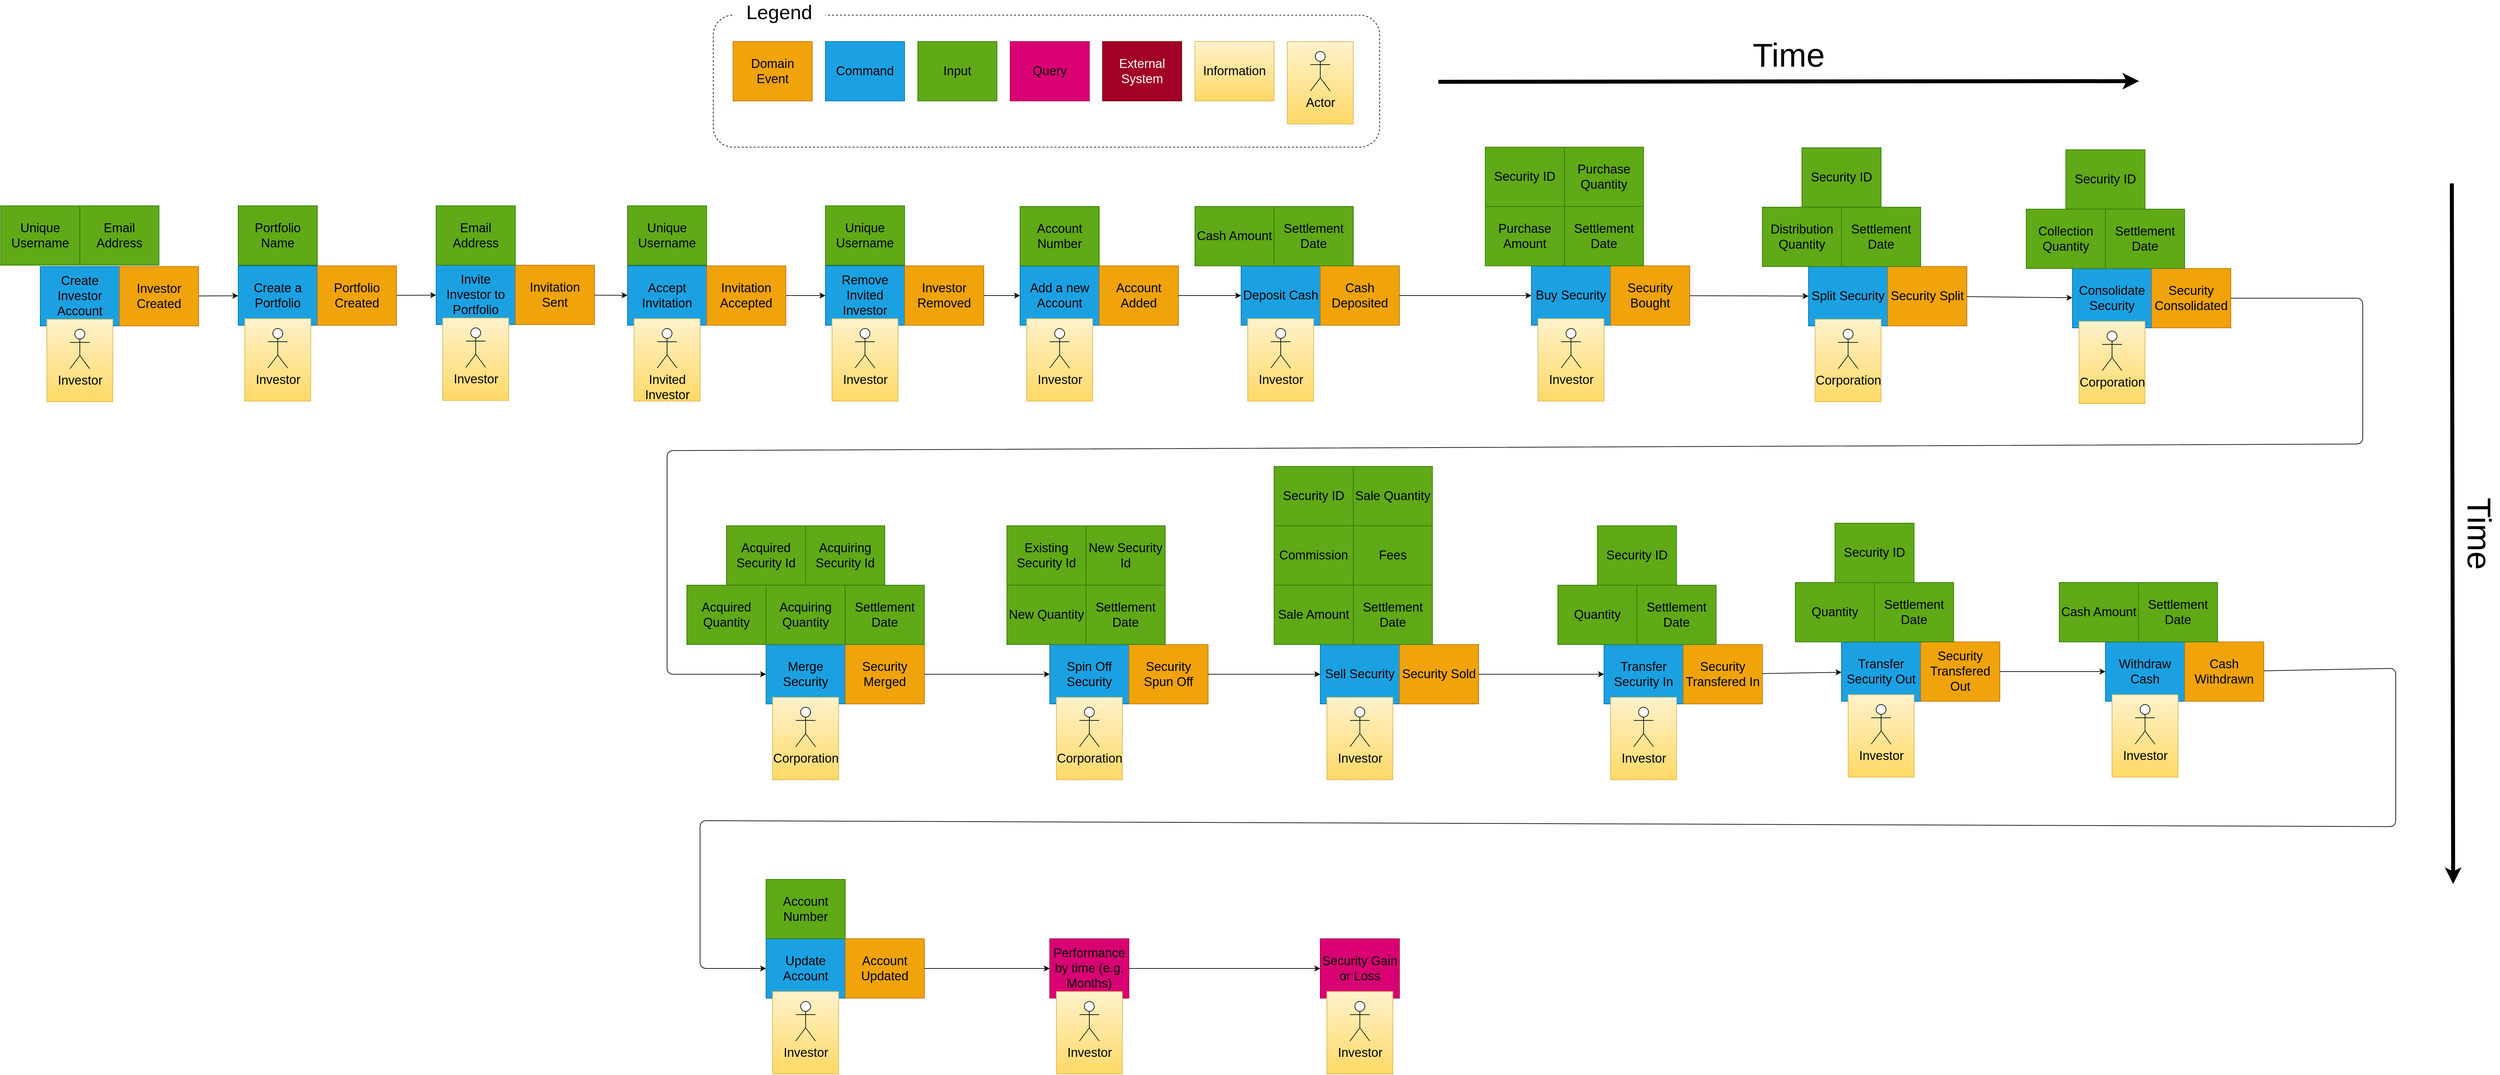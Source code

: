 <mxfile version="14.5.1" type="device"><diagram id="e-XVsF-e4prdZultvTFo" name="Activity Events"><mxGraphModel dx="4696" dy="1121" grid="1" gridSize="10" guides="1" tooltips="1" connect="1" arrows="1" fold="1" page="1" pageScale="1" pageWidth="1100" pageHeight="850" math="0" shadow="0"><root><mxCell id="0"/><mxCell id="1" parent="0"/><mxCell id="ufuVT2gkqJfgf_uvMrGR-17" value="Create a Portfolio" style="rounded=0;whiteSpace=wrap;html=1;fillColor=#1ba1e2;strokeColor=#006EAF;fontSize=19;" parent="1" vertex="1"><mxGeometry x="-2420" y="590" width="120" height="90" as="geometry"/></mxCell><mxCell id="ufuVT2gkqJfgf_uvMrGR-1" value="" style="rounded=1;whiteSpace=wrap;html=1;fontSize=50;fillColor=none;dashed=1;" parent="1" vertex="1"><mxGeometry x="-1700" y="210" width="1010" height="200" as="geometry"/></mxCell><mxCell id="ufuVT2gkqJfgf_uvMrGR-2" value="Domain Event" style="rounded=0;whiteSpace=wrap;html=1;fillColor=#f0a30a;strokeColor=#BD7000;fontSize=19;" parent="1" vertex="1"><mxGeometry x="-1670" y="250" width="120" height="90" as="geometry"/></mxCell><mxCell id="ufuVT2gkqJfgf_uvMrGR-3" value="Command" style="rounded=0;whiteSpace=wrap;html=1;fillColor=#1ba1e2;strokeColor=#006EAF;fontSize=19;" parent="1" vertex="1"><mxGeometry x="-1530" y="250" width="120" height="90" as="geometry"/></mxCell><mxCell id="ufuVT2gkqJfgf_uvMrGR-4" value="Input" style="rounded=0;whiteSpace=wrap;html=1;fillColor=#60a917;strokeColor=#2D7600;fontSize=19;" parent="1" vertex="1"><mxGeometry x="-1390" y="250" width="120" height="90" as="geometry"/></mxCell><mxCell id="ufuVT2gkqJfgf_uvMrGR-5" value="Query" style="rounded=0;whiteSpace=wrap;html=1;fillColor=#d80073;strokeColor=#A50040;fontSize=19;" parent="1" vertex="1"><mxGeometry x="-1250" y="250" width="120" height="90" as="geometry"/></mxCell><mxCell id="ufuVT2gkqJfgf_uvMrGR-6" value="External System" style="rounded=0;whiteSpace=wrap;html=1;fillColor=#a20025;strokeColor=#6F0000;fontSize=19;fontColor=#ffffff;" parent="1" vertex="1"><mxGeometry x="-1110" y="250" width="120" height="90" as="geometry"/></mxCell><mxCell id="ufuVT2gkqJfgf_uvMrGR-7" value="Information" style="rounded=0;whiteSpace=wrap;html=1;fillColor=#fff2cc;strokeColor=#d6b656;fontSize=19;gradientColor=#ffd966;" parent="1" vertex="1"><mxGeometry x="-970" y="250" width="120" height="90" as="geometry"/></mxCell><mxCell id="ufuVT2gkqJfgf_uvMrGR-8" value="" style="group" parent="1" vertex="1" connectable="0"><mxGeometry x="-830" y="250" width="100" height="125" as="geometry"/></mxCell><mxCell id="ufuVT2gkqJfgf_uvMrGR-9" value="" style="group" parent="ufuVT2gkqJfgf_uvMrGR-8" vertex="1" connectable="0"><mxGeometry width="100" height="125" as="geometry"/></mxCell><mxCell id="ufuVT2gkqJfgf_uvMrGR-10" value="" style="rounded=0;whiteSpace=wrap;html=1;fillColor=#fff2cc;strokeColor=#d6b656;fontSize=19;gradientColor=#ffd966;" parent="ufuVT2gkqJfgf_uvMrGR-9" vertex="1"><mxGeometry width="100" height="125" as="geometry"/></mxCell><mxCell id="ufuVT2gkqJfgf_uvMrGR-11" value="Actor" style="shape=umlActor;verticalLabelPosition=bottom;verticalAlign=top;html=1;outlineConnect=0;fontSize=19;" parent="ufuVT2gkqJfgf_uvMrGR-9" vertex="1"><mxGeometry x="35" y="15" width="30" height="60" as="geometry"/></mxCell><mxCell id="ufuVT2gkqJfgf_uvMrGR-12" value="Legend" style="text;html=1;strokeColor=none;align=center;verticalAlign=middle;whiteSpace=wrap;rounded=0;dashed=1;fontSize=30;fontColor=#000000;fillColor=#ffffff;" parent="1" vertex="1"><mxGeometry x="-1670" y="190" width="140" height="30" as="geometry"/></mxCell><mxCell id="ufuVT2gkqJfgf_uvMrGR-13" value="" style="group" parent="1" vertex="1" connectable="0"><mxGeometry x="-2410" y="670" width="100" height="125" as="geometry"/></mxCell><mxCell id="ufuVT2gkqJfgf_uvMrGR-14" value="" style="group" parent="ufuVT2gkqJfgf_uvMrGR-13" vertex="1" connectable="0"><mxGeometry width="100" height="125" as="geometry"/></mxCell><mxCell id="ufuVT2gkqJfgf_uvMrGR-15" value="" style="rounded=0;whiteSpace=wrap;html=1;fillColor=#fff2cc;strokeColor=#d6b656;fontSize=19;gradientColor=#ffd966;" parent="ufuVT2gkqJfgf_uvMrGR-14" vertex="1"><mxGeometry width="100" height="125" as="geometry"/></mxCell><mxCell id="ufuVT2gkqJfgf_uvMrGR-16" value="Investor" style="shape=umlActor;verticalLabelPosition=bottom;verticalAlign=top;html=1;outlineConnect=0;fontSize=19;" parent="ufuVT2gkqJfgf_uvMrGR-14" vertex="1"><mxGeometry x="35" y="15" width="30" height="60" as="geometry"/></mxCell><mxCell id="ufuVT2gkqJfgf_uvMrGR-18" value="Portfolio Created" style="rounded=0;whiteSpace=wrap;html=1;fillColor=#f0a30a;strokeColor=#BD7000;fontSize=19;" parent="1" vertex="1"><mxGeometry x="-2300" y="590" width="120" height="90" as="geometry"/></mxCell><mxCell id="ufuVT2gkqJfgf_uvMrGR-19" value="Add a new Account" style="rounded=0;whiteSpace=wrap;html=1;fillColor=#1ba1e2;strokeColor=#006EAF;fontSize=19;" parent="1" vertex="1"><mxGeometry x="-1235" y="590" width="120" height="90" as="geometry"/></mxCell><mxCell id="ufuVT2gkqJfgf_uvMrGR-20" value="Account Added" style="rounded=0;whiteSpace=wrap;html=1;fillColor=#f0a30a;strokeColor=#BD7000;fontSize=19;" parent="1" vertex="1"><mxGeometry x="-1115" y="590" width="120" height="90" as="geometry"/></mxCell><mxCell id="ufuVT2gkqJfgf_uvMrGR-21" value="Account Number" style="rounded=0;whiteSpace=wrap;html=1;fillColor=#60a917;strokeColor=#2D7600;fontSize=19;" parent="1" vertex="1"><mxGeometry x="-1235" y="500" width="120" height="90" as="geometry"/></mxCell><mxCell id="ufuVT2gkqJfgf_uvMrGR-23" value="" style="group" parent="1" vertex="1" connectable="0"><mxGeometry x="-1225" y="670" width="100" height="125" as="geometry"/></mxCell><mxCell id="ufuVT2gkqJfgf_uvMrGR-24" value="" style="group" parent="ufuVT2gkqJfgf_uvMrGR-23" vertex="1" connectable="0"><mxGeometry width="100" height="125" as="geometry"/></mxCell><mxCell id="ufuVT2gkqJfgf_uvMrGR-25" value="" style="rounded=0;whiteSpace=wrap;html=1;fillColor=#fff2cc;strokeColor=#d6b656;fontSize=19;gradientColor=#ffd966;" parent="ufuVT2gkqJfgf_uvMrGR-24" vertex="1"><mxGeometry width="100" height="125" as="geometry"/></mxCell><mxCell id="ufuVT2gkqJfgf_uvMrGR-26" value="Investor" style="shape=umlActor;verticalLabelPosition=bottom;verticalAlign=top;html=1;outlineConnect=0;fontSize=19;" parent="ufuVT2gkqJfgf_uvMrGR-24" vertex="1"><mxGeometry x="35" y="15" width="30" height="60" as="geometry"/></mxCell><mxCell id="ufuVT2gkqJfgf_uvMrGR-27" value="" style="endArrow=classic;html=1;" parent="1" source="ufuVT2gkqJfgf_uvMrGR-18" target="249zCn7saWKuu0Rt7aJH-16" edge="1"><mxGeometry width="50" height="50" relative="1" as="geometry"><mxPoint x="-1920" y="799" as="sourcePoint"/><mxPoint x="-1870" y="749" as="targetPoint"/></mxGeometry></mxCell><mxCell id="ufuVT2gkqJfgf_uvMrGR-28" value="" style="group" parent="1" vertex="1" connectable="0"><mxGeometry x="-601" y="260" width="1062" height="51" as="geometry"/></mxCell><mxCell id="ufuVT2gkqJfgf_uvMrGR-29" value="Time" style="text;html=1;strokeColor=none;fillColor=none;align=center;verticalAlign=middle;whiteSpace=wrap;rounded=0;fontSize=50;fontColor=#000000;" parent="ufuVT2gkqJfgf_uvMrGR-28" vertex="1"><mxGeometry x="511" width="40" height="20" as="geometry"/></mxCell><mxCell id="ufuVT2gkqJfgf_uvMrGR-30" value="" style="endArrow=classic;html=1;fontSize=19;fontColor=#000000;strokeWidth=6;" parent="ufuVT2gkqJfgf_uvMrGR-28" edge="1"><mxGeometry width="50" height="50" relative="1" as="geometry"><mxPoint y="51" as="sourcePoint"/><mxPoint x="1062" y="50" as="targetPoint"/></mxGeometry></mxCell><mxCell id="ufuVT2gkqJfgf_uvMrGR-31" value="Deposit Cash" style="rounded=0;whiteSpace=wrap;html=1;fillColor=#1ba1e2;strokeColor=#006EAF;fontSize=19;" parent="1" vertex="1"><mxGeometry x="-900" y="590" width="120" height="90" as="geometry"/></mxCell><mxCell id="ufuVT2gkqJfgf_uvMrGR-32" value="Cash Deposited" style="rounded=0;whiteSpace=wrap;html=1;fillColor=#f0a30a;strokeColor=#BD7000;fontSize=19;" parent="1" vertex="1"><mxGeometry x="-780" y="590" width="120" height="90" as="geometry"/></mxCell><mxCell id="ufuVT2gkqJfgf_uvMrGR-33" value="Cash Amount" style="rounded=0;whiteSpace=wrap;html=1;fillColor=#60a917;strokeColor=#2D7600;fontSize=19;" parent="1" vertex="1"><mxGeometry x="-970" y="500" width="120" height="90" as="geometry"/></mxCell><mxCell id="ufuVT2gkqJfgf_uvMrGR-34" value="" style="group" parent="1" vertex="1" connectable="0"><mxGeometry x="-890" y="670" width="100" height="125" as="geometry"/></mxCell><mxCell id="ufuVT2gkqJfgf_uvMrGR-35" value="" style="group" parent="ufuVT2gkqJfgf_uvMrGR-34" vertex="1" connectable="0"><mxGeometry width="100" height="125" as="geometry"/></mxCell><mxCell id="ufuVT2gkqJfgf_uvMrGR-36" value="" style="rounded=0;whiteSpace=wrap;html=1;fillColor=#fff2cc;strokeColor=#d6b656;fontSize=19;gradientColor=#ffd966;" parent="ufuVT2gkqJfgf_uvMrGR-35" vertex="1"><mxGeometry width="100" height="125" as="geometry"/></mxCell><mxCell id="ufuVT2gkqJfgf_uvMrGR-37" value="Investor" style="shape=umlActor;verticalLabelPosition=bottom;verticalAlign=top;html=1;outlineConnect=0;fontSize=19;" parent="ufuVT2gkqJfgf_uvMrGR-35" vertex="1"><mxGeometry x="35" y="15" width="30" height="60" as="geometry"/></mxCell><mxCell id="ufuVT2gkqJfgf_uvMrGR-38" value="Settlement Date" style="rounded=0;whiteSpace=wrap;html=1;fillColor=#60a917;strokeColor=#2D7600;fontSize=19;" parent="1" vertex="1"><mxGeometry x="-850" y="500" width="120" height="90" as="geometry"/></mxCell><mxCell id="ufuVT2gkqJfgf_uvMrGR-39" value="" style="endArrow=classic;html=1;" parent="1" source="ufuVT2gkqJfgf_uvMrGR-20" target="ufuVT2gkqJfgf_uvMrGR-31" edge="1"><mxGeometry width="50" height="50" relative="1" as="geometry"><mxPoint x="-1430" y="645.0" as="sourcePoint"/><mxPoint x="-1305" y="645.0" as="targetPoint"/></mxGeometry></mxCell><mxCell id="ufuVT2gkqJfgf_uvMrGR-40" value="Buy Security" style="rounded=0;whiteSpace=wrap;html=1;fillColor=#1ba1e2;strokeColor=#006EAF;fontSize=19;" parent="1" vertex="1"><mxGeometry x="-460" y="590" width="120" height="90" as="geometry"/></mxCell><mxCell id="ufuVT2gkqJfgf_uvMrGR-41" value="Security Bought" style="rounded=0;whiteSpace=wrap;html=1;fillColor=#f0a30a;strokeColor=#BD7000;fontSize=19;" parent="1" vertex="1"><mxGeometry x="-340" y="590" width="120" height="90" as="geometry"/></mxCell><mxCell id="ufuVT2gkqJfgf_uvMrGR-42" value="Purchase Amount" style="rounded=0;whiteSpace=wrap;html=1;fillColor=#60a917;strokeColor=#2D7600;fontSize=19;" parent="1" vertex="1"><mxGeometry x="-530" y="500" width="120" height="90" as="geometry"/></mxCell><mxCell id="ufuVT2gkqJfgf_uvMrGR-43" value="" style="group" parent="1" vertex="1" connectable="0"><mxGeometry x="-450" y="670" width="100" height="125" as="geometry"/></mxCell><mxCell id="ufuVT2gkqJfgf_uvMrGR-44" value="" style="group" parent="ufuVT2gkqJfgf_uvMrGR-43" vertex="1" connectable="0"><mxGeometry width="100" height="125" as="geometry"/></mxCell><mxCell id="ufuVT2gkqJfgf_uvMrGR-45" value="" style="rounded=0;whiteSpace=wrap;html=1;fillColor=#fff2cc;strokeColor=#d6b656;fontSize=19;gradientColor=#ffd966;" parent="ufuVT2gkqJfgf_uvMrGR-44" vertex="1"><mxGeometry width="100" height="125" as="geometry"/></mxCell><mxCell id="ufuVT2gkqJfgf_uvMrGR-46" value="Investor" style="shape=umlActor;verticalLabelPosition=bottom;verticalAlign=top;html=1;outlineConnect=0;fontSize=19;" parent="ufuVT2gkqJfgf_uvMrGR-44" vertex="1"><mxGeometry x="35" y="15" width="30" height="60" as="geometry"/></mxCell><mxCell id="ufuVT2gkqJfgf_uvMrGR-47" value="Settlement Date" style="rounded=0;whiteSpace=wrap;html=1;fillColor=#60a917;strokeColor=#2D7600;fontSize=19;" parent="1" vertex="1"><mxGeometry x="-410" y="500" width="120" height="90" as="geometry"/></mxCell><mxCell id="ufuVT2gkqJfgf_uvMrGR-48" value="" style="endArrow=classic;html=1;" parent="1" source="ufuVT2gkqJfgf_uvMrGR-32" target="ufuVT2gkqJfgf_uvMrGR-40" edge="1"><mxGeometry width="50" height="50" relative="1" as="geometry"><mxPoint x="-1065" y="645.0" as="sourcePoint"/><mxPoint x="-890" y="645.0" as="targetPoint"/></mxGeometry></mxCell><mxCell id="ufuVT2gkqJfgf_uvMrGR-49" value="Security ID" style="rounded=0;whiteSpace=wrap;html=1;fillColor=#60a917;strokeColor=#2D7600;fontSize=19;" parent="1" vertex="1"><mxGeometry x="-530" y="410" width="120" height="90" as="geometry"/></mxCell><mxCell id="ufuVT2gkqJfgf_uvMrGR-50" value="Split Security" style="rounded=0;whiteSpace=wrap;html=1;fillColor=#1ba1e2;strokeColor=#006EAF;fontSize=19;" parent="1" vertex="1"><mxGeometry x="-40" y="591" width="120" height="90" as="geometry"/></mxCell><mxCell id="ufuVT2gkqJfgf_uvMrGR-51" value="Security Split" style="rounded=0;whiteSpace=wrap;html=1;fillColor=#f0a30a;strokeColor=#BD7000;fontSize=19;" parent="1" vertex="1"><mxGeometry x="80" y="591" width="120" height="90" as="geometry"/></mxCell><mxCell id="ufuVT2gkqJfgf_uvMrGR-52" value="Distribution Quantity" style="rounded=0;whiteSpace=wrap;html=1;fillColor=#60a917;strokeColor=#2D7600;fontSize=19;" parent="1" vertex="1"><mxGeometry x="-110" y="501" width="120" height="90" as="geometry"/></mxCell><mxCell id="ufuVT2gkqJfgf_uvMrGR-53" value="" style="group" parent="1" vertex="1" connectable="0"><mxGeometry x="-30" y="671" width="100" height="125" as="geometry"/></mxCell><mxCell id="ufuVT2gkqJfgf_uvMrGR-54" value="" style="group" parent="ufuVT2gkqJfgf_uvMrGR-53" vertex="1" connectable="0"><mxGeometry width="100" height="125" as="geometry"/></mxCell><mxCell id="ufuVT2gkqJfgf_uvMrGR-55" value="" style="rounded=0;whiteSpace=wrap;html=1;fillColor=#fff2cc;strokeColor=#d6b656;fontSize=19;gradientColor=#ffd966;" parent="ufuVT2gkqJfgf_uvMrGR-54" vertex="1"><mxGeometry width="100" height="125" as="geometry"/></mxCell><mxCell id="ufuVT2gkqJfgf_uvMrGR-56" value="Corporation" style="shape=umlActor;verticalLabelPosition=bottom;verticalAlign=top;html=1;outlineConnect=0;fontSize=19;" parent="ufuVT2gkqJfgf_uvMrGR-54" vertex="1"><mxGeometry x="35" y="15" width="30" height="60" as="geometry"/></mxCell><mxCell id="ufuVT2gkqJfgf_uvMrGR-57" value="Settlement Date" style="rounded=0;whiteSpace=wrap;html=1;fillColor=#60a917;strokeColor=#2D7600;fontSize=19;" parent="1" vertex="1"><mxGeometry x="10" y="501" width="120" height="90" as="geometry"/></mxCell><mxCell id="ufuVT2gkqJfgf_uvMrGR-58" value="Security ID" style="rounded=0;whiteSpace=wrap;html=1;fillColor=#60a917;strokeColor=#2D7600;fontSize=19;" parent="1" vertex="1"><mxGeometry x="-50" y="411" width="120" height="90" as="geometry"/></mxCell><mxCell id="ufuVT2gkqJfgf_uvMrGR-59" value="" style="endArrow=classic;html=1;" parent="1" source="ufuVT2gkqJfgf_uvMrGR-41" target="ufuVT2gkqJfgf_uvMrGR-50" edge="1"><mxGeometry width="50" height="50" relative="1" as="geometry"><mxPoint x="-650" y="645.0" as="sourcePoint"/><mxPoint x="-450" y="645.0" as="targetPoint"/></mxGeometry></mxCell><mxCell id="ufuVT2gkqJfgf_uvMrGR-60" value="Consolidate Security" style="rounded=0;whiteSpace=wrap;html=1;fillColor=#1ba1e2;strokeColor=#006EAF;fontSize=19;" parent="1" vertex="1"><mxGeometry x="360" y="594" width="120" height="90" as="geometry"/></mxCell><mxCell id="ufuVT2gkqJfgf_uvMrGR-61" value="Security Consolidated" style="rounded=0;whiteSpace=wrap;html=1;fillColor=#f0a30a;strokeColor=#BD7000;fontSize=19;" parent="1" vertex="1"><mxGeometry x="480" y="594" width="120" height="90" as="geometry"/></mxCell><mxCell id="ufuVT2gkqJfgf_uvMrGR-62" value="Collection Quantity" style="rounded=0;whiteSpace=wrap;html=1;fillColor=#60a917;strokeColor=#2D7600;fontSize=19;" parent="1" vertex="1"><mxGeometry x="290" y="504" width="120" height="90" as="geometry"/></mxCell><mxCell id="ufuVT2gkqJfgf_uvMrGR-63" value="" style="group" parent="1" vertex="1" connectable="0"><mxGeometry x="370" y="674" width="100" height="125" as="geometry"/></mxCell><mxCell id="ufuVT2gkqJfgf_uvMrGR-64" value="" style="group" parent="ufuVT2gkqJfgf_uvMrGR-63" vertex="1" connectable="0"><mxGeometry width="100" height="125" as="geometry"/></mxCell><mxCell id="ufuVT2gkqJfgf_uvMrGR-65" value="" style="rounded=0;whiteSpace=wrap;html=1;fillColor=#fff2cc;strokeColor=#d6b656;fontSize=19;gradientColor=#ffd966;" parent="ufuVT2gkqJfgf_uvMrGR-64" vertex="1"><mxGeometry width="100" height="125" as="geometry"/></mxCell><mxCell id="ufuVT2gkqJfgf_uvMrGR-66" value="Corporation" style="shape=umlActor;verticalLabelPosition=bottom;verticalAlign=top;html=1;outlineConnect=0;fontSize=19;" parent="ufuVT2gkqJfgf_uvMrGR-64" vertex="1"><mxGeometry x="35" y="15" width="30" height="60" as="geometry"/></mxCell><mxCell id="ufuVT2gkqJfgf_uvMrGR-67" value="Settlement Date" style="rounded=0;whiteSpace=wrap;html=1;fillColor=#60a917;strokeColor=#2D7600;fontSize=19;" parent="1" vertex="1"><mxGeometry x="410" y="504" width="120" height="90" as="geometry"/></mxCell><mxCell id="ufuVT2gkqJfgf_uvMrGR-68" value="Security ID" style="rounded=0;whiteSpace=wrap;html=1;fillColor=#60a917;strokeColor=#2D7600;fontSize=19;" parent="1" vertex="1"><mxGeometry x="350" y="414" width="120" height="90" as="geometry"/></mxCell><mxCell id="ufuVT2gkqJfgf_uvMrGR-69" value="" style="endArrow=classic;html=1;" parent="1" source="ufuVT2gkqJfgf_uvMrGR-51" target="ufuVT2gkqJfgf_uvMrGR-60" edge="1"><mxGeometry width="50" height="50" relative="1" as="geometry"><mxPoint x="320.0" y="786.0" as="sourcePoint"/><mxPoint x="590" y="786.0" as="targetPoint"/></mxGeometry></mxCell><mxCell id="ufuVT2gkqJfgf_uvMrGR-70" value="Merge Security" style="rounded=0;whiteSpace=wrap;html=1;fillColor=#1ba1e2;strokeColor=#006EAF;fontSize=19;" parent="1" vertex="1"><mxGeometry x="-1620" y="1164" width="120" height="90" as="geometry"/></mxCell><mxCell id="ufuVT2gkqJfgf_uvMrGR-71" value="Security Merged" style="rounded=0;whiteSpace=wrap;html=1;fillColor=#f0a30a;strokeColor=#BD7000;fontSize=19;" parent="1" vertex="1"><mxGeometry x="-1500" y="1164" width="120" height="90" as="geometry"/></mxCell><mxCell id="ufuVT2gkqJfgf_uvMrGR-72" value="Acquiring Quantity" style="rounded=0;whiteSpace=wrap;html=1;fillColor=#60a917;strokeColor=#2D7600;fontSize=19;" parent="1" vertex="1"><mxGeometry x="-1620" y="1074" width="120" height="90" as="geometry"/></mxCell><mxCell id="ufuVT2gkqJfgf_uvMrGR-73" value="" style="group" parent="1" vertex="1" connectable="0"><mxGeometry x="-1610" y="1244" width="100" height="125" as="geometry"/></mxCell><mxCell id="ufuVT2gkqJfgf_uvMrGR-74" value="" style="group" parent="ufuVT2gkqJfgf_uvMrGR-73" vertex="1" connectable="0"><mxGeometry width="100" height="125" as="geometry"/></mxCell><mxCell id="ufuVT2gkqJfgf_uvMrGR-75" value="" style="rounded=0;whiteSpace=wrap;html=1;fillColor=#fff2cc;strokeColor=#d6b656;fontSize=19;gradientColor=#ffd966;" parent="ufuVT2gkqJfgf_uvMrGR-74" vertex="1"><mxGeometry width="100" height="125" as="geometry"/></mxCell><mxCell id="ufuVT2gkqJfgf_uvMrGR-76" value="Corporation" style="shape=umlActor;verticalLabelPosition=bottom;verticalAlign=top;html=1;outlineConnect=0;fontSize=19;" parent="ufuVT2gkqJfgf_uvMrGR-74" vertex="1"><mxGeometry x="35" y="15" width="30" height="60" as="geometry"/></mxCell><mxCell id="ufuVT2gkqJfgf_uvMrGR-77" value="Settlement Date" style="rounded=0;whiteSpace=wrap;html=1;fillColor=#60a917;strokeColor=#2D7600;fontSize=19;" parent="1" vertex="1"><mxGeometry x="-1500" y="1074" width="120" height="90" as="geometry"/></mxCell><mxCell id="ufuVT2gkqJfgf_uvMrGR-78" value="Acquired Security Id" style="rounded=0;whiteSpace=wrap;html=1;fillColor=#60a917;strokeColor=#2D7600;fontSize=19;" parent="1" vertex="1"><mxGeometry x="-1680" y="984" width="120" height="90" as="geometry"/></mxCell><mxCell id="ufuVT2gkqJfgf_uvMrGR-79" value="" style="endArrow=classic;html=1;" parent="1" source="ufuVT2gkqJfgf_uvMrGR-61" target="ufuVT2gkqJfgf_uvMrGR-70" edge="1"><mxGeometry width="50" height="50" relative="1" as="geometry"><mxPoint x="250" y="874.0" as="sourcePoint"/><mxPoint x="590" y="874.0" as="targetPoint"/><Array as="points"><mxPoint x="800" y="639"/><mxPoint x="800" y="860"/><mxPoint x="-1770" y="870"/><mxPoint x="-1770" y="1209"/></Array></mxGeometry></mxCell><mxCell id="ufuVT2gkqJfgf_uvMrGR-81" value="Acquiring Security Id" style="rounded=0;whiteSpace=wrap;html=1;fillColor=#60a917;strokeColor=#2D7600;fontSize=19;" parent="1" vertex="1"><mxGeometry x="-1560" y="984" width="120" height="90" as="geometry"/></mxCell><mxCell id="ufuVT2gkqJfgf_uvMrGR-82" value="Purchase Quantity" style="rounded=0;whiteSpace=wrap;html=1;fillColor=#60a917;strokeColor=#2D7600;fontSize=19;" parent="1" vertex="1"><mxGeometry x="-410" y="410" width="120" height="90" as="geometry"/></mxCell><mxCell id="ufuVT2gkqJfgf_uvMrGR-83" value="Spin Off Security" style="rounded=0;whiteSpace=wrap;html=1;fillColor=#1ba1e2;strokeColor=#006EAF;fontSize=19;" parent="1" vertex="1"><mxGeometry x="-1190" y="1164" width="120" height="90" as="geometry"/></mxCell><mxCell id="ufuVT2gkqJfgf_uvMrGR-84" value="Security Spun Off" style="rounded=0;whiteSpace=wrap;html=1;fillColor=#f0a30a;strokeColor=#BD7000;fontSize=19;" parent="1" vertex="1"><mxGeometry x="-1070" y="1164" width="120" height="90" as="geometry"/></mxCell><mxCell id="ufuVT2gkqJfgf_uvMrGR-85" value="New Quantity" style="rounded=0;whiteSpace=wrap;html=1;fillColor=#60a917;strokeColor=#2D7600;fontSize=19;" parent="1" vertex="1"><mxGeometry x="-1255" y="1074" width="120" height="90" as="geometry"/></mxCell><mxCell id="ufuVT2gkqJfgf_uvMrGR-86" value="" style="group" parent="1" vertex="1" connectable="0"><mxGeometry x="-1180" y="1244" width="100" height="125" as="geometry"/></mxCell><mxCell id="ufuVT2gkqJfgf_uvMrGR-87" value="" style="group" parent="ufuVT2gkqJfgf_uvMrGR-86" vertex="1" connectable="0"><mxGeometry width="100" height="125" as="geometry"/></mxCell><mxCell id="ufuVT2gkqJfgf_uvMrGR-88" value="" style="rounded=0;whiteSpace=wrap;html=1;fillColor=#fff2cc;strokeColor=#d6b656;fontSize=19;gradientColor=#ffd966;" parent="ufuVT2gkqJfgf_uvMrGR-87" vertex="1"><mxGeometry width="100" height="125" as="geometry"/></mxCell><mxCell id="ufuVT2gkqJfgf_uvMrGR-89" value="Corporation" style="shape=umlActor;verticalLabelPosition=bottom;verticalAlign=top;html=1;outlineConnect=0;fontSize=19;" parent="ufuVT2gkqJfgf_uvMrGR-87" vertex="1"><mxGeometry x="35" y="15" width="30" height="60" as="geometry"/></mxCell><mxCell id="ufuVT2gkqJfgf_uvMrGR-90" value="Settlement Date" style="rounded=0;whiteSpace=wrap;html=1;fillColor=#60a917;strokeColor=#2D7600;fontSize=19;" parent="1" vertex="1"><mxGeometry x="-1135" y="1074" width="120" height="90" as="geometry"/></mxCell><mxCell id="ufuVT2gkqJfgf_uvMrGR-91" value="Existing Security Id" style="rounded=0;whiteSpace=wrap;html=1;fillColor=#60a917;strokeColor=#2D7600;fontSize=19;" parent="1" vertex="1"><mxGeometry x="-1255" y="984" width="120" height="90" as="geometry"/></mxCell><mxCell id="ufuVT2gkqJfgf_uvMrGR-92" value="New Security Id" style="rounded=0;whiteSpace=wrap;html=1;fillColor=#60a917;strokeColor=#2D7600;fontSize=19;" parent="1" vertex="1"><mxGeometry x="-1135" y="984" width="120" height="90" as="geometry"/></mxCell><mxCell id="ufuVT2gkqJfgf_uvMrGR-93" value="" style="endArrow=classic;html=1;" parent="1" source="ufuVT2gkqJfgf_uvMrGR-71" target="ufuVT2gkqJfgf_uvMrGR-83" edge="1"><mxGeometry width="50" height="50" relative="1" as="geometry"><mxPoint x="-1370" y="1420.0" as="sourcePoint"/><mxPoint x="-1210" y="1420.0" as="targetPoint"/></mxGeometry></mxCell><mxCell id="ufuVT2gkqJfgf_uvMrGR-94" value="Sell Security" style="rounded=0;whiteSpace=wrap;html=1;fillColor=#1ba1e2;strokeColor=#006EAF;fontSize=19;" parent="1" vertex="1"><mxGeometry x="-780" y="1164" width="120" height="90" as="geometry"/></mxCell><mxCell id="ufuVT2gkqJfgf_uvMrGR-95" value="Security Sold" style="rounded=0;whiteSpace=wrap;html=1;fillColor=#f0a30a;strokeColor=#BD7000;fontSize=19;" parent="1" vertex="1"><mxGeometry x="-660" y="1164" width="120" height="90" as="geometry"/></mxCell><mxCell id="ufuVT2gkqJfgf_uvMrGR-96" value="Sale Amount" style="rounded=0;whiteSpace=wrap;html=1;fillColor=#60a917;strokeColor=#2D7600;fontSize=19;" parent="1" vertex="1"><mxGeometry x="-850" y="1074" width="120" height="90" as="geometry"/></mxCell><mxCell id="ufuVT2gkqJfgf_uvMrGR-97" value="" style="group" parent="1" vertex="1" connectable="0"><mxGeometry x="-770" y="1244" width="100" height="125" as="geometry"/></mxCell><mxCell id="ufuVT2gkqJfgf_uvMrGR-98" value="" style="group" parent="ufuVT2gkqJfgf_uvMrGR-97" vertex="1" connectable="0"><mxGeometry width="100" height="125" as="geometry"/></mxCell><mxCell id="ufuVT2gkqJfgf_uvMrGR-99" value="" style="rounded=0;whiteSpace=wrap;html=1;fillColor=#fff2cc;strokeColor=#d6b656;fontSize=19;gradientColor=#ffd966;" parent="ufuVT2gkqJfgf_uvMrGR-98" vertex="1"><mxGeometry width="100" height="125" as="geometry"/></mxCell><mxCell id="ufuVT2gkqJfgf_uvMrGR-100" value="Investor" style="shape=umlActor;verticalLabelPosition=bottom;verticalAlign=top;html=1;outlineConnect=0;fontSize=19;" parent="ufuVT2gkqJfgf_uvMrGR-98" vertex="1"><mxGeometry x="35" y="15" width="30" height="60" as="geometry"/></mxCell><mxCell id="ufuVT2gkqJfgf_uvMrGR-101" value="Settlement Date" style="rounded=0;whiteSpace=wrap;html=1;fillColor=#60a917;strokeColor=#2D7600;fontSize=19;" parent="1" vertex="1"><mxGeometry x="-730" y="1074" width="120" height="90" as="geometry"/></mxCell><mxCell id="ufuVT2gkqJfgf_uvMrGR-102" value="Commission" style="rounded=0;whiteSpace=wrap;html=1;fillColor=#60a917;strokeColor=#2D7600;fontSize=19;" parent="1" vertex="1"><mxGeometry x="-850" y="984" width="120" height="90" as="geometry"/></mxCell><mxCell id="ufuVT2gkqJfgf_uvMrGR-103" value="Fees" style="rounded=0;whiteSpace=wrap;html=1;fillColor=#60a917;strokeColor=#2D7600;fontSize=19;" parent="1" vertex="1"><mxGeometry x="-730" y="984" width="120" height="90" as="geometry"/></mxCell><mxCell id="ufuVT2gkqJfgf_uvMrGR-104" value="" style="endArrow=classic;html=1;" parent="1" source="ufuVT2gkqJfgf_uvMrGR-84" target="ufuVT2gkqJfgf_uvMrGR-94" edge="1"><mxGeometry width="50" height="50" relative="1" as="geometry"><mxPoint x="-930" y="1390.0" as="sourcePoint"/><mxPoint x="-740" y="1390.0" as="targetPoint"/></mxGeometry></mxCell><mxCell id="ufuVT2gkqJfgf_uvMrGR-105" value="Transfer Security In" style="rounded=0;whiteSpace=wrap;html=1;fillColor=#1ba1e2;strokeColor=#006EAF;fontSize=19;" parent="1" vertex="1"><mxGeometry x="-350" y="1164" width="120" height="90" as="geometry"/></mxCell><mxCell id="ufuVT2gkqJfgf_uvMrGR-106" value="Security Transfered In" style="rounded=0;whiteSpace=wrap;html=1;fillColor=#f0a30a;strokeColor=#BD7000;fontSize=19;" parent="1" vertex="1"><mxGeometry x="-230" y="1164" width="120" height="90" as="geometry"/></mxCell><mxCell id="ufuVT2gkqJfgf_uvMrGR-108" value="" style="group" parent="1" vertex="1" connectable="0"><mxGeometry x="-340" y="1244" width="100" height="125" as="geometry"/></mxCell><mxCell id="ufuVT2gkqJfgf_uvMrGR-109" value="" style="group" parent="ufuVT2gkqJfgf_uvMrGR-108" vertex="1" connectable="0"><mxGeometry width="100" height="125" as="geometry"/></mxCell><mxCell id="ufuVT2gkqJfgf_uvMrGR-110" value="" style="rounded=0;whiteSpace=wrap;html=1;fillColor=#fff2cc;strokeColor=#d6b656;fontSize=19;gradientColor=#ffd966;" parent="ufuVT2gkqJfgf_uvMrGR-109" vertex="1"><mxGeometry width="100" height="125" as="geometry"/></mxCell><mxCell id="ufuVT2gkqJfgf_uvMrGR-111" value="Investor" style="shape=umlActor;verticalLabelPosition=bottom;verticalAlign=top;html=1;outlineConnect=0;fontSize=19;" parent="ufuVT2gkqJfgf_uvMrGR-109" vertex="1"><mxGeometry x="35" y="15" width="30" height="60" as="geometry"/></mxCell><mxCell id="ufuVT2gkqJfgf_uvMrGR-112" value="Settlement Date" style="rounded=0;whiteSpace=wrap;html=1;fillColor=#60a917;strokeColor=#2D7600;fontSize=19;" parent="1" vertex="1"><mxGeometry x="-300" y="1074" width="120" height="90" as="geometry"/></mxCell><mxCell id="ufuVT2gkqJfgf_uvMrGR-113" value="Security ID" style="rounded=0;whiteSpace=wrap;html=1;fillColor=#60a917;strokeColor=#2D7600;fontSize=19;" parent="1" vertex="1"><mxGeometry x="-360" y="984" width="120" height="90" as="geometry"/></mxCell><mxCell id="ufuVT2gkqJfgf_uvMrGR-114" value="Quantity" style="rounded=0;whiteSpace=wrap;html=1;fillColor=#60a917;strokeColor=#2D7600;fontSize=19;" parent="1" vertex="1"><mxGeometry x="-420" y="1074" width="120" height="90" as="geometry"/></mxCell><mxCell id="ufuVT2gkqJfgf_uvMrGR-115" value="" style="endArrow=classic;html=1;" parent="1" source="ufuVT2gkqJfgf_uvMrGR-95" target="ufuVT2gkqJfgf_uvMrGR-105" edge="1"><mxGeometry width="50" height="50" relative="1" as="geometry"><mxPoint x="-500" y="1390" as="sourcePoint"/><mxPoint x="-330" y="1390.0" as="targetPoint"/></mxGeometry></mxCell><mxCell id="ufuVT2gkqJfgf_uvMrGR-116" value="Transfer Security Out" style="rounded=0;whiteSpace=wrap;html=1;fillColor=#1ba1e2;strokeColor=#006EAF;fontSize=19;" parent="1" vertex="1"><mxGeometry x="10" y="1160" width="120" height="90" as="geometry"/></mxCell><mxCell id="ufuVT2gkqJfgf_uvMrGR-117" value="Security Transfered Out" style="rounded=0;whiteSpace=wrap;html=1;fillColor=#f0a30a;strokeColor=#BD7000;fontSize=19;" parent="1" vertex="1"><mxGeometry x="130" y="1160" width="120" height="90" as="geometry"/></mxCell><mxCell id="ufuVT2gkqJfgf_uvMrGR-118" value="" style="group" parent="1" vertex="1" connectable="0"><mxGeometry x="20" y="1240" width="100" height="125" as="geometry"/></mxCell><mxCell id="ufuVT2gkqJfgf_uvMrGR-119" value="" style="group" parent="ufuVT2gkqJfgf_uvMrGR-118" vertex="1" connectable="0"><mxGeometry width="100" height="125" as="geometry"/></mxCell><mxCell id="ufuVT2gkqJfgf_uvMrGR-120" value="" style="rounded=0;whiteSpace=wrap;html=1;fillColor=#fff2cc;strokeColor=#d6b656;fontSize=19;gradientColor=#ffd966;" parent="ufuVT2gkqJfgf_uvMrGR-119" vertex="1"><mxGeometry width="100" height="125" as="geometry"/></mxCell><mxCell id="ufuVT2gkqJfgf_uvMrGR-121" value="Investor" style="shape=umlActor;verticalLabelPosition=bottom;verticalAlign=top;html=1;outlineConnect=0;fontSize=19;" parent="ufuVT2gkqJfgf_uvMrGR-119" vertex="1"><mxGeometry x="35" y="15" width="30" height="60" as="geometry"/></mxCell><mxCell id="ufuVT2gkqJfgf_uvMrGR-122" value="Settlement Date" style="rounded=0;whiteSpace=wrap;html=1;fillColor=#60a917;strokeColor=#2D7600;fontSize=19;" parent="1" vertex="1"><mxGeometry x="60" y="1070" width="120" height="90" as="geometry"/></mxCell><mxCell id="ufuVT2gkqJfgf_uvMrGR-123" value="Security ID" style="rounded=0;whiteSpace=wrap;html=1;fillColor=#60a917;strokeColor=#2D7600;fontSize=19;" parent="1" vertex="1"><mxGeometry y="980" width="120" height="90" as="geometry"/></mxCell><mxCell id="ufuVT2gkqJfgf_uvMrGR-124" value="Quantity" style="rounded=0;whiteSpace=wrap;html=1;fillColor=#60a917;strokeColor=#2D7600;fontSize=19;" parent="1" vertex="1"><mxGeometry x="-60" y="1070" width="120" height="90" as="geometry"/></mxCell><mxCell id="ufuVT2gkqJfgf_uvMrGR-125" value="" style="endArrow=classic;html=1;" parent="1" source="ufuVT2gkqJfgf_uvMrGR-106" target="ufuVT2gkqJfgf_uvMrGR-116" edge="1"><mxGeometry width="50" height="50" relative="1" as="geometry"><mxPoint x="-80" y="1450.0" as="sourcePoint"/><mxPoint x="110" y="1450.0" as="targetPoint"/></mxGeometry></mxCell><mxCell id="ufuVT2gkqJfgf_uvMrGR-126" value="Withdraw Cash" style="rounded=0;whiteSpace=wrap;html=1;fillColor=#1ba1e2;strokeColor=#006EAF;fontSize=19;" parent="1" vertex="1"><mxGeometry x="410" y="1160" width="120" height="90" as="geometry"/></mxCell><mxCell id="ufuVT2gkqJfgf_uvMrGR-127" value="Cash Withdrawn" style="rounded=0;whiteSpace=wrap;html=1;fillColor=#f0a30a;strokeColor=#BD7000;fontSize=19;" parent="1" vertex="1"><mxGeometry x="530" y="1160" width="120" height="90" as="geometry"/></mxCell><mxCell id="ufuVT2gkqJfgf_uvMrGR-128" value="Cash Amount" style="rounded=0;whiteSpace=wrap;html=1;fillColor=#60a917;strokeColor=#2D7600;fontSize=19;" parent="1" vertex="1"><mxGeometry x="340" y="1070" width="120" height="90" as="geometry"/></mxCell><mxCell id="ufuVT2gkqJfgf_uvMrGR-129" value="" style="group" parent="1" vertex="1" connectable="0"><mxGeometry x="420" y="1240" width="100" height="125" as="geometry"/></mxCell><mxCell id="ufuVT2gkqJfgf_uvMrGR-130" value="" style="group" parent="ufuVT2gkqJfgf_uvMrGR-129" vertex="1" connectable="0"><mxGeometry width="100" height="125" as="geometry"/></mxCell><mxCell id="ufuVT2gkqJfgf_uvMrGR-131" value="" style="rounded=0;whiteSpace=wrap;html=1;fillColor=#fff2cc;strokeColor=#d6b656;fontSize=19;gradientColor=#ffd966;" parent="ufuVT2gkqJfgf_uvMrGR-130" vertex="1"><mxGeometry width="100" height="125" as="geometry"/></mxCell><mxCell id="ufuVT2gkqJfgf_uvMrGR-132" value="Investor" style="shape=umlActor;verticalLabelPosition=bottom;verticalAlign=top;html=1;outlineConnect=0;fontSize=19;" parent="ufuVT2gkqJfgf_uvMrGR-130" vertex="1"><mxGeometry x="35" y="15" width="30" height="60" as="geometry"/></mxCell><mxCell id="ufuVT2gkqJfgf_uvMrGR-133" value="Settlement Date" style="rounded=0;whiteSpace=wrap;html=1;fillColor=#60a917;strokeColor=#2D7600;fontSize=19;" parent="1" vertex="1"><mxGeometry x="460" y="1070" width="120" height="90" as="geometry"/></mxCell><mxCell id="ufuVT2gkqJfgf_uvMrGR-134" value="" style="endArrow=classic;html=1;" parent="1" source="ufuVT2gkqJfgf_uvMrGR-117" target="ufuVT2gkqJfgf_uvMrGR-126" edge="1"><mxGeometry width="50" height="50" relative="1" as="geometry"><mxPoint x="240" y="1402.0" as="sourcePoint"/><mxPoint x="360" y="1400.0" as="targetPoint"/></mxGeometry></mxCell><mxCell id="ufuVT2gkqJfgf_uvMrGR-135" value="" style="endArrow=classic;html=1;" parent="1" source="ufuVT2gkqJfgf_uvMrGR-127" target="ufuVT2gkqJfgf_uvMrGR-136" edge="1"><mxGeometry width="50" height="50" relative="1" as="geometry"><mxPoint x="650" y="1200.0" as="sourcePoint"/><mxPoint x="-1570" y="1770.0" as="targetPoint"/><Array as="points"><mxPoint x="850" y="1200"/><mxPoint x="850" y="1440"/><mxPoint x="-1720" y="1431"/><mxPoint x="-1720" y="1655"/></Array></mxGeometry></mxCell><mxCell id="ufuVT2gkqJfgf_uvMrGR-136" value="Update Account" style="rounded=0;whiteSpace=wrap;html=1;fillColor=#1ba1e2;strokeColor=#006EAF;fontSize=19;" parent="1" vertex="1"><mxGeometry x="-1620" y="1610" width="120" height="90" as="geometry"/></mxCell><mxCell id="ufuVT2gkqJfgf_uvMrGR-137" value="Account Updated" style="rounded=0;whiteSpace=wrap;html=1;fillColor=#f0a30a;strokeColor=#BD7000;fontSize=19;" parent="1" vertex="1"><mxGeometry x="-1500" y="1610" width="120" height="90" as="geometry"/></mxCell><mxCell id="ufuVT2gkqJfgf_uvMrGR-138" value="Account Number" style="rounded=0;whiteSpace=wrap;html=1;fillColor=#60a917;strokeColor=#2D7600;fontSize=19;" parent="1" vertex="1"><mxGeometry x="-1620" y="1520" width="120" height="90" as="geometry"/></mxCell><mxCell id="ufuVT2gkqJfgf_uvMrGR-139" value="" style="group" parent="1" vertex="1" connectable="0"><mxGeometry x="-1610" y="1690" width="100" height="125" as="geometry"/></mxCell><mxCell id="ufuVT2gkqJfgf_uvMrGR-140" value="" style="group" parent="ufuVT2gkqJfgf_uvMrGR-139" vertex="1" connectable="0"><mxGeometry width="100" height="125" as="geometry"/></mxCell><mxCell id="ufuVT2gkqJfgf_uvMrGR-141" value="" style="rounded=0;whiteSpace=wrap;html=1;fillColor=#fff2cc;strokeColor=#d6b656;fontSize=19;gradientColor=#ffd966;" parent="ufuVT2gkqJfgf_uvMrGR-140" vertex="1"><mxGeometry width="100" height="125" as="geometry"/></mxCell><mxCell id="ufuVT2gkqJfgf_uvMrGR-142" value="Investor" style="shape=umlActor;verticalLabelPosition=bottom;verticalAlign=top;html=1;outlineConnect=0;fontSize=19;" parent="ufuVT2gkqJfgf_uvMrGR-140" vertex="1"><mxGeometry x="35" y="15" width="30" height="60" as="geometry"/></mxCell><mxCell id="ufuVT2gkqJfgf_uvMrGR-143" value="Performance by time (e.g. Months)" style="rounded=0;whiteSpace=wrap;html=1;fillColor=#d80073;strokeColor=#A50040;fontSize=19;" parent="1" vertex="1"><mxGeometry x="-1190" y="1610" width="120" height="90" as="geometry"/></mxCell><mxCell id="ufuVT2gkqJfgf_uvMrGR-144" value="" style="group" parent="1" vertex="1" connectable="0"><mxGeometry x="-1180" y="1690" width="100" height="125" as="geometry"/></mxCell><mxCell id="ufuVT2gkqJfgf_uvMrGR-145" value="" style="group" parent="ufuVT2gkqJfgf_uvMrGR-144" vertex="1" connectable="0"><mxGeometry width="100" height="125" as="geometry"/></mxCell><mxCell id="ufuVT2gkqJfgf_uvMrGR-146" value="" style="rounded=0;whiteSpace=wrap;html=1;fillColor=#fff2cc;strokeColor=#d6b656;fontSize=19;gradientColor=#ffd966;" parent="ufuVT2gkqJfgf_uvMrGR-145" vertex="1"><mxGeometry width="100" height="125" as="geometry"/></mxCell><mxCell id="ufuVT2gkqJfgf_uvMrGR-147" value="Investor" style="shape=umlActor;verticalLabelPosition=bottom;verticalAlign=top;html=1;outlineConnect=0;fontSize=19;" parent="ufuVT2gkqJfgf_uvMrGR-145" vertex="1"><mxGeometry x="35" y="15" width="30" height="60" as="geometry"/></mxCell><mxCell id="ufuVT2gkqJfgf_uvMrGR-149" value="" style="endArrow=classic;html=1;" parent="1" source="ufuVT2gkqJfgf_uvMrGR-137" target="ufuVT2gkqJfgf_uvMrGR-143" edge="1"><mxGeometry width="50" height="50" relative="1" as="geometry"><mxPoint x="-1370" y="1670" as="sourcePoint"/><mxPoint x="-1180" y="1670" as="targetPoint"/></mxGeometry></mxCell><mxCell id="ufuVT2gkqJfgf_uvMrGR-150" value="" style="group;rotation=90;" parent="1" vertex="1" connectable="0"><mxGeometry x="430" y="970" width="1062" height="51" as="geometry"/></mxCell><mxCell id="ufuVT2gkqJfgf_uvMrGR-151" value="Time" style="text;html=1;strokeColor=none;fillColor=none;align=center;verticalAlign=middle;whiteSpace=wrap;rounded=0;fontSize=50;fontColor=#000000;rotation=90;" parent="ufuVT2gkqJfgf_uvMrGR-150" vertex="1"><mxGeometry x="527" y="16" width="40" height="20" as="geometry"/></mxCell><mxCell id="ufuVT2gkqJfgf_uvMrGR-152" value="" style="endArrow=classic;html=1;fontSize=19;fontColor=#000000;strokeWidth=6;" parent="ufuVT2gkqJfgf_uvMrGR-150" edge="1"><mxGeometry width="50" height="50" relative="1" as="geometry"><mxPoint x="505" y="-505" as="sourcePoint"/><mxPoint x="507" y="557" as="targetPoint"/></mxGeometry></mxCell><mxCell id="ufuVT2gkqJfgf_uvMrGR-153" value="Security Gain or Loss" style="rounded=0;whiteSpace=wrap;html=1;fillColor=#d80073;strokeColor=#A50040;fontSize=19;" parent="1" vertex="1"><mxGeometry x="-780" y="1610" width="120" height="90" as="geometry"/></mxCell><mxCell id="ufuVT2gkqJfgf_uvMrGR-154" value="" style="group" parent="1" vertex="1" connectable="0"><mxGeometry x="-770" y="1690" width="100" height="125" as="geometry"/></mxCell><mxCell id="ufuVT2gkqJfgf_uvMrGR-155" value="" style="group" parent="ufuVT2gkqJfgf_uvMrGR-154" vertex="1" connectable="0"><mxGeometry width="100" height="125" as="geometry"/></mxCell><mxCell id="ufuVT2gkqJfgf_uvMrGR-156" value="" style="rounded=0;whiteSpace=wrap;html=1;fillColor=#fff2cc;strokeColor=#d6b656;fontSize=19;gradientColor=#ffd966;" parent="ufuVT2gkqJfgf_uvMrGR-155" vertex="1"><mxGeometry width="100" height="125" as="geometry"/></mxCell><mxCell id="ufuVT2gkqJfgf_uvMrGR-157" value="Investor" style="shape=umlActor;verticalLabelPosition=bottom;verticalAlign=top;html=1;outlineConnect=0;fontSize=19;" parent="ufuVT2gkqJfgf_uvMrGR-155" vertex="1"><mxGeometry x="35" y="15" width="30" height="60" as="geometry"/></mxCell><mxCell id="ufuVT2gkqJfgf_uvMrGR-158" value="" style="endArrow=classic;html=1;" parent="1" source="ufuVT2gkqJfgf_uvMrGR-143" target="ufuVT2gkqJfgf_uvMrGR-153" edge="1"><mxGeometry width="50" height="50" relative="1" as="geometry"><mxPoint x="-1000" y="1752" as="sourcePoint"/><mxPoint x="-810" y="1752" as="targetPoint"/></mxGeometry></mxCell><mxCell id="ufuVT2gkqJfgf_uvMrGR-159" value="Acquired Quantity" style="rounded=0;whiteSpace=wrap;html=1;fillColor=#60a917;strokeColor=#2D7600;fontSize=19;" parent="1" vertex="1"><mxGeometry x="-1740" y="1074" width="120" height="90" as="geometry"/></mxCell><mxCell id="249zCn7saWKuu0Rt7aJH-1" value="Create Investor Account" style="rounded=0;whiteSpace=wrap;html=1;fillColor=#1ba1e2;strokeColor=#006EAF;fontSize=19;" vertex="1" parent="1"><mxGeometry x="-2720" y="591" width="120" height="90" as="geometry"/></mxCell><mxCell id="249zCn7saWKuu0Rt7aJH-2" value="" style="group" vertex="1" connectable="0" parent="1"><mxGeometry x="-2710" y="671" width="100" height="125" as="geometry"/></mxCell><mxCell id="249zCn7saWKuu0Rt7aJH-3" value="" style="group" vertex="1" connectable="0" parent="249zCn7saWKuu0Rt7aJH-2"><mxGeometry width="100" height="125" as="geometry"/></mxCell><mxCell id="249zCn7saWKuu0Rt7aJH-4" value="" style="rounded=0;whiteSpace=wrap;html=1;fillColor=#fff2cc;strokeColor=#d6b656;fontSize=19;gradientColor=#ffd966;" vertex="1" parent="249zCn7saWKuu0Rt7aJH-3"><mxGeometry width="100" height="125" as="geometry"/></mxCell><mxCell id="249zCn7saWKuu0Rt7aJH-5" value="Investor" style="shape=umlActor;verticalLabelPosition=bottom;verticalAlign=top;html=1;outlineConnect=0;fontSize=19;" vertex="1" parent="249zCn7saWKuu0Rt7aJH-3"><mxGeometry x="35" y="15" width="30" height="60" as="geometry"/></mxCell><mxCell id="249zCn7saWKuu0Rt7aJH-6" value="Investor Created" style="rounded=0;whiteSpace=wrap;html=1;fillColor=#f0a30a;strokeColor=#BD7000;fontSize=19;" vertex="1" parent="1"><mxGeometry x="-2600" y="591" width="120" height="90" as="geometry"/></mxCell><mxCell id="249zCn7saWKuu0Rt7aJH-7" value="" style="endArrow=classic;html=1;" edge="1" parent="1" source="249zCn7saWKuu0Rt7aJH-6" target="ufuVT2gkqJfgf_uvMrGR-17"><mxGeometry width="50" height="50" relative="1" as="geometry"><mxPoint x="-2630" y="809.0" as="sourcePoint"/><mxPoint x="-2505" y="809.0" as="targetPoint"/></mxGeometry></mxCell><mxCell id="249zCn7saWKuu0Rt7aJH-16" value="Invite Investor to Portfolio" style="rounded=0;whiteSpace=wrap;html=1;fillColor=#1ba1e2;strokeColor=#006EAF;fontSize=19;" vertex="1" parent="1"><mxGeometry x="-2120" y="589" width="120" height="90" as="geometry"/></mxCell><mxCell id="249zCn7saWKuu0Rt7aJH-17" value="" style="group" vertex="1" connectable="0" parent="1"><mxGeometry x="-2110" y="669" width="100" height="125" as="geometry"/></mxCell><mxCell id="249zCn7saWKuu0Rt7aJH-18" value="" style="group" vertex="1" connectable="0" parent="249zCn7saWKuu0Rt7aJH-17"><mxGeometry width="100" height="125" as="geometry"/></mxCell><mxCell id="249zCn7saWKuu0Rt7aJH-19" value="" style="rounded=0;whiteSpace=wrap;html=1;fillColor=#fff2cc;strokeColor=#d6b656;fontSize=19;gradientColor=#ffd966;" vertex="1" parent="249zCn7saWKuu0Rt7aJH-18"><mxGeometry width="100" height="125" as="geometry"/></mxCell><mxCell id="249zCn7saWKuu0Rt7aJH-20" value="Investor" style="shape=umlActor;verticalLabelPosition=bottom;verticalAlign=top;html=1;outlineConnect=0;fontSize=19;" vertex="1" parent="249zCn7saWKuu0Rt7aJH-18"><mxGeometry x="35" y="15" width="30" height="60" as="geometry"/></mxCell><mxCell id="249zCn7saWKuu0Rt7aJH-21" value="Invitation Sent" style="rounded=0;whiteSpace=wrap;html=1;fillColor=#f0a30a;strokeColor=#BD7000;fontSize=19;" vertex="1" parent="1"><mxGeometry x="-2000" y="589" width="120" height="90" as="geometry"/></mxCell><mxCell id="249zCn7saWKuu0Rt7aJH-22" value="" style="endArrow=classic;html=1;" edge="1" parent="1" source="249zCn7saWKuu0Rt7aJH-21" target="249zCn7saWKuu0Rt7aJH-23"><mxGeometry width="50" height="50" relative="1" as="geometry"><mxPoint x="-1950.0" y="645.0" as="sourcePoint"/><mxPoint x="-1850" y="645.0" as="targetPoint"/></mxGeometry></mxCell><mxCell id="249zCn7saWKuu0Rt7aJH-23" value="Accept Invitation" style="rounded=0;whiteSpace=wrap;html=1;fillColor=#1ba1e2;strokeColor=#006EAF;fontSize=19;" vertex="1" parent="1"><mxGeometry x="-1830" y="590" width="120" height="90" as="geometry"/></mxCell><mxCell id="249zCn7saWKuu0Rt7aJH-24" value="" style="group" vertex="1" connectable="0" parent="1"><mxGeometry x="-1820" y="670" width="100" height="125" as="geometry"/></mxCell><mxCell id="249zCn7saWKuu0Rt7aJH-25" value="" style="group" vertex="1" connectable="0" parent="249zCn7saWKuu0Rt7aJH-24"><mxGeometry width="100" height="125" as="geometry"/></mxCell><mxCell id="249zCn7saWKuu0Rt7aJH-26" value="" style="rounded=0;whiteSpace=wrap;html=1;fillColor=#fff2cc;strokeColor=#d6b656;fontSize=19;gradientColor=#ffd966;" vertex="1" parent="249zCn7saWKuu0Rt7aJH-25"><mxGeometry width="100" height="125" as="geometry"/></mxCell><mxCell id="249zCn7saWKuu0Rt7aJH-27" value="Invited&lt;br&gt;Investor" style="shape=umlActor;verticalLabelPosition=bottom;verticalAlign=top;html=1;outlineConnect=0;fontSize=19;" vertex="1" parent="249zCn7saWKuu0Rt7aJH-25"><mxGeometry x="35" y="15" width="30" height="60" as="geometry"/></mxCell><mxCell id="249zCn7saWKuu0Rt7aJH-36" style="edgeStyle=orthogonalEdgeStyle;rounded=0;orthogonalLoop=1;jettySize=auto;html=1;" edge="1" parent="1" source="249zCn7saWKuu0Rt7aJH-28" target="249zCn7saWKuu0Rt7aJH-30"><mxGeometry relative="1" as="geometry"/></mxCell><mxCell id="249zCn7saWKuu0Rt7aJH-28" value="Invitation Accepted" style="rounded=0;whiteSpace=wrap;html=1;fillColor=#f0a30a;strokeColor=#BD7000;fontSize=19;" vertex="1" parent="1"><mxGeometry x="-1710" y="590" width="120" height="90" as="geometry"/></mxCell><mxCell id="249zCn7saWKuu0Rt7aJH-30" value="Remove Invited Investor" style="rounded=0;whiteSpace=wrap;html=1;fillColor=#1ba1e2;strokeColor=#006EAF;fontSize=19;" vertex="1" parent="1"><mxGeometry x="-1530" y="590" width="120" height="90" as="geometry"/></mxCell><mxCell id="249zCn7saWKuu0Rt7aJH-31" value="" style="group" vertex="1" connectable="0" parent="1"><mxGeometry x="-1520" y="670" width="100" height="125" as="geometry"/></mxCell><mxCell id="249zCn7saWKuu0Rt7aJH-32" value="" style="group" vertex="1" connectable="0" parent="249zCn7saWKuu0Rt7aJH-31"><mxGeometry width="100" height="125" as="geometry"/></mxCell><mxCell id="249zCn7saWKuu0Rt7aJH-33" value="" style="rounded=0;whiteSpace=wrap;html=1;fillColor=#fff2cc;strokeColor=#d6b656;fontSize=19;gradientColor=#ffd966;" vertex="1" parent="249zCn7saWKuu0Rt7aJH-32"><mxGeometry width="100" height="125" as="geometry"/></mxCell><mxCell id="249zCn7saWKuu0Rt7aJH-34" value="Investor" style="shape=umlActor;verticalLabelPosition=bottom;verticalAlign=top;html=1;outlineConnect=0;fontSize=19;" vertex="1" parent="249zCn7saWKuu0Rt7aJH-32"><mxGeometry x="35" y="15" width="30" height="60" as="geometry"/></mxCell><mxCell id="249zCn7saWKuu0Rt7aJH-37" style="edgeStyle=orthogonalEdgeStyle;rounded=0;orthogonalLoop=1;jettySize=auto;html=1;" edge="1" parent="1" source="249zCn7saWKuu0Rt7aJH-35" target="ufuVT2gkqJfgf_uvMrGR-19"><mxGeometry relative="1" as="geometry"/></mxCell><mxCell id="249zCn7saWKuu0Rt7aJH-35" value="Investor Removed" style="rounded=0;whiteSpace=wrap;html=1;fillColor=#f0a30a;strokeColor=#BD7000;fontSize=19;" vertex="1" parent="1"><mxGeometry x="-1410" y="590" width="120" height="90" as="geometry"/></mxCell><mxCell id="249zCn7saWKuu0Rt7aJH-38" value="Unique Username" style="rounded=0;whiteSpace=wrap;html=1;fillColor=#60a917;strokeColor=#2D7600;fontSize=19;" vertex="1" parent="1"><mxGeometry x="-2780" y="499" width="120" height="90" as="geometry"/></mxCell><mxCell id="249zCn7saWKuu0Rt7aJH-40" value="Email Address" style="rounded=0;whiteSpace=wrap;html=1;fillColor=#60a917;strokeColor=#2D7600;fontSize=19;" vertex="1" parent="1"><mxGeometry x="-2660" y="499" width="120" height="90" as="geometry"/></mxCell><mxCell id="249zCn7saWKuu0Rt7aJH-41" value="Email Address" style="rounded=0;whiteSpace=wrap;html=1;fillColor=#60a917;strokeColor=#2D7600;fontSize=19;" vertex="1" parent="1"><mxGeometry x="-2120" y="499" width="120" height="90" as="geometry"/></mxCell><mxCell id="249zCn7saWKuu0Rt7aJH-42" value="Unique Username" style="rounded=0;whiteSpace=wrap;html=1;fillColor=#60a917;strokeColor=#2D7600;fontSize=19;" vertex="1" parent="1"><mxGeometry x="-1830" y="499" width="120" height="90" as="geometry"/></mxCell><mxCell id="249zCn7saWKuu0Rt7aJH-43" value="Unique Username" style="rounded=0;whiteSpace=wrap;html=1;fillColor=#60a917;strokeColor=#2D7600;fontSize=19;" vertex="1" parent="1"><mxGeometry x="-1530" y="499" width="120" height="90" as="geometry"/></mxCell><mxCell id="249zCn7saWKuu0Rt7aJH-44" value="Portfolio Name" style="rounded=0;whiteSpace=wrap;html=1;fillColor=#60a917;strokeColor=#2D7600;fontSize=19;" vertex="1" parent="1"><mxGeometry x="-2420" y="499" width="120" height="90" as="geometry"/></mxCell><mxCell id="249zCn7saWKuu0Rt7aJH-45" value="Security ID" style="rounded=0;whiteSpace=wrap;html=1;fillColor=#60a917;strokeColor=#2D7600;fontSize=19;" vertex="1" parent="1"><mxGeometry x="-850" y="894" width="120" height="90" as="geometry"/></mxCell><mxCell id="249zCn7saWKuu0Rt7aJH-46" value="Sale Quantity" style="rounded=0;whiteSpace=wrap;html=1;fillColor=#60a917;strokeColor=#2D7600;fontSize=19;" vertex="1" parent="1"><mxGeometry x="-730" y="894" width="120" height="90" as="geometry"/></mxCell></root></mxGraphModel></diagram></mxfile>